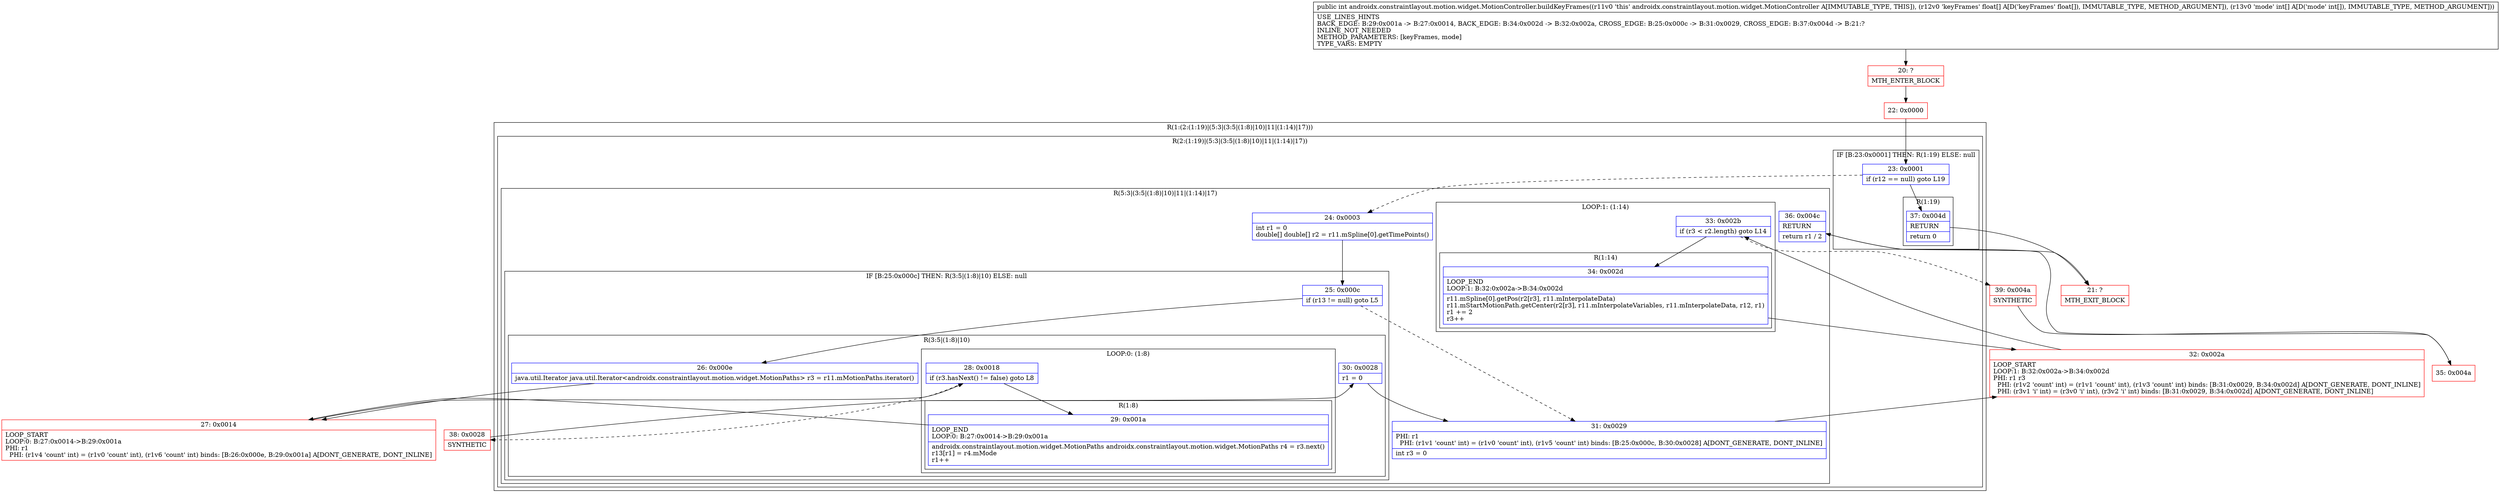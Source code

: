 digraph "CFG forandroidx.constraintlayout.motion.widget.MotionController.buildKeyFrames([F[I)I" {
subgraph cluster_Region_1423343705 {
label = "R(1:(2:(1:19)|(5:3|(3:5|(1:8)|10)|11|(1:14)|17)))";
node [shape=record,color=blue];
subgraph cluster_Region_1859314606 {
label = "R(2:(1:19)|(5:3|(3:5|(1:8)|10)|11|(1:14)|17))";
node [shape=record,color=blue];
subgraph cluster_IfRegion_766382124 {
label = "IF [B:23:0x0001] THEN: R(1:19) ELSE: null";
node [shape=record,color=blue];
Node_23 [shape=record,label="{23\:\ 0x0001|if (r12 == null) goto L19\l}"];
subgraph cluster_Region_1387809557 {
label = "R(1:19)";
node [shape=record,color=blue];
Node_37 [shape=record,label="{37\:\ 0x004d|RETURN\l|return 0\l}"];
}
}
subgraph cluster_Region_904015689 {
label = "R(5:3|(3:5|(1:8)|10)|11|(1:14)|17)";
node [shape=record,color=blue];
Node_24 [shape=record,label="{24\:\ 0x0003|int r1 = 0\ldouble[] double[] r2 = r11.mSpline[0].getTimePoints()\l}"];
subgraph cluster_IfRegion_848088403 {
label = "IF [B:25:0x000c] THEN: R(3:5|(1:8)|10) ELSE: null";
node [shape=record,color=blue];
Node_25 [shape=record,label="{25\:\ 0x000c|if (r13 != null) goto L5\l}"];
subgraph cluster_Region_920769927 {
label = "R(3:5|(1:8)|10)";
node [shape=record,color=blue];
Node_26 [shape=record,label="{26\:\ 0x000e|java.util.Iterator java.util.Iterator\<androidx.constraintlayout.motion.widget.MotionPaths\> r3 = r11.mMotionPaths.iterator()\l}"];
subgraph cluster_LoopRegion_1146844148 {
label = "LOOP:0: (1:8)";
node [shape=record,color=blue];
Node_28 [shape=record,label="{28\:\ 0x0018|if (r3.hasNext() != false) goto L8\l}"];
subgraph cluster_Region_1157536651 {
label = "R(1:8)";
node [shape=record,color=blue];
Node_29 [shape=record,label="{29\:\ 0x001a|LOOP_END\lLOOP:0: B:27:0x0014\-\>B:29:0x001a\l|androidx.constraintlayout.motion.widget.MotionPaths androidx.constraintlayout.motion.widget.MotionPaths r4 = r3.next()\lr13[r1] = r4.mMode\lr1++\l}"];
}
}
Node_30 [shape=record,label="{30\:\ 0x0028|r1 = 0\l}"];
}
}
Node_31 [shape=record,label="{31\:\ 0x0029|PHI: r1 \l  PHI: (r1v1 'count' int) = (r1v0 'count' int), (r1v5 'count' int) binds: [B:25:0x000c, B:30:0x0028] A[DONT_GENERATE, DONT_INLINE]\l|int r3 = 0\l}"];
subgraph cluster_LoopRegion_1614965818 {
label = "LOOP:1: (1:14)";
node [shape=record,color=blue];
Node_33 [shape=record,label="{33\:\ 0x002b|if (r3 \< r2.length) goto L14\l}"];
subgraph cluster_Region_2001366760 {
label = "R(1:14)";
node [shape=record,color=blue];
Node_34 [shape=record,label="{34\:\ 0x002d|LOOP_END\lLOOP:1: B:32:0x002a\-\>B:34:0x002d\l|r11.mSpline[0].getPos(r2[r3], r11.mInterpolateData)\lr11.mStartMotionPath.getCenter(r2[r3], r11.mInterpolateVariables, r11.mInterpolateData, r12, r1)\lr1 += 2\lr3++\l}"];
}
}
Node_36 [shape=record,label="{36\:\ 0x004c|RETURN\l|return r1 \/ 2\l}"];
}
}
}
Node_20 [shape=record,color=red,label="{20\:\ ?|MTH_ENTER_BLOCK\l}"];
Node_22 [shape=record,color=red,label="{22\:\ 0x0000}"];
Node_27 [shape=record,color=red,label="{27\:\ 0x0014|LOOP_START\lLOOP:0: B:27:0x0014\-\>B:29:0x001a\lPHI: r1 \l  PHI: (r1v4 'count' int) = (r1v0 'count' int), (r1v6 'count' int) binds: [B:26:0x000e, B:29:0x001a] A[DONT_GENERATE, DONT_INLINE]\l}"];
Node_38 [shape=record,color=red,label="{38\:\ 0x0028|SYNTHETIC\l}"];
Node_32 [shape=record,color=red,label="{32\:\ 0x002a|LOOP_START\lLOOP:1: B:32:0x002a\-\>B:34:0x002d\lPHI: r1 r3 \l  PHI: (r1v2 'count' int) = (r1v1 'count' int), (r1v3 'count' int) binds: [B:31:0x0029, B:34:0x002d] A[DONT_GENERATE, DONT_INLINE]\l  PHI: (r3v1 'i' int) = (r3v0 'i' int), (r3v2 'i' int) binds: [B:31:0x0029, B:34:0x002d] A[DONT_GENERATE, DONT_INLINE]\l}"];
Node_39 [shape=record,color=red,label="{39\:\ 0x004a|SYNTHETIC\l}"];
Node_35 [shape=record,color=red,label="{35\:\ 0x004a}"];
Node_21 [shape=record,color=red,label="{21\:\ ?|MTH_EXIT_BLOCK\l}"];
MethodNode[shape=record,label="{public int androidx.constraintlayout.motion.widget.MotionController.buildKeyFrames((r11v0 'this' androidx.constraintlayout.motion.widget.MotionController A[IMMUTABLE_TYPE, THIS]), (r12v0 'keyFrames' float[] A[D('keyFrames' float[]), IMMUTABLE_TYPE, METHOD_ARGUMENT]), (r13v0 'mode' int[] A[D('mode' int[]), IMMUTABLE_TYPE, METHOD_ARGUMENT]))  | USE_LINES_HINTS\lBACK_EDGE: B:29:0x001a \-\> B:27:0x0014, BACK_EDGE: B:34:0x002d \-\> B:32:0x002a, CROSS_EDGE: B:25:0x000c \-\> B:31:0x0029, CROSS_EDGE: B:37:0x004d \-\> B:21:?\lINLINE_NOT_NEEDED\lMETHOD_PARAMETERS: [keyFrames, mode]\lTYPE_VARS: EMPTY\l}"];
MethodNode -> Node_20;Node_23 -> Node_24[style=dashed];
Node_23 -> Node_37;
Node_37 -> Node_21;
Node_24 -> Node_25;
Node_25 -> Node_26;
Node_25 -> Node_31[style=dashed];
Node_26 -> Node_27;
Node_28 -> Node_29;
Node_28 -> Node_38[style=dashed];
Node_29 -> Node_27;
Node_30 -> Node_31;
Node_31 -> Node_32;
Node_33 -> Node_34;
Node_33 -> Node_39[style=dashed];
Node_34 -> Node_32;
Node_36 -> Node_21;
Node_20 -> Node_22;
Node_22 -> Node_23;
Node_27 -> Node_28;
Node_38 -> Node_30;
Node_32 -> Node_33;
Node_39 -> Node_35;
Node_35 -> Node_36;
}

